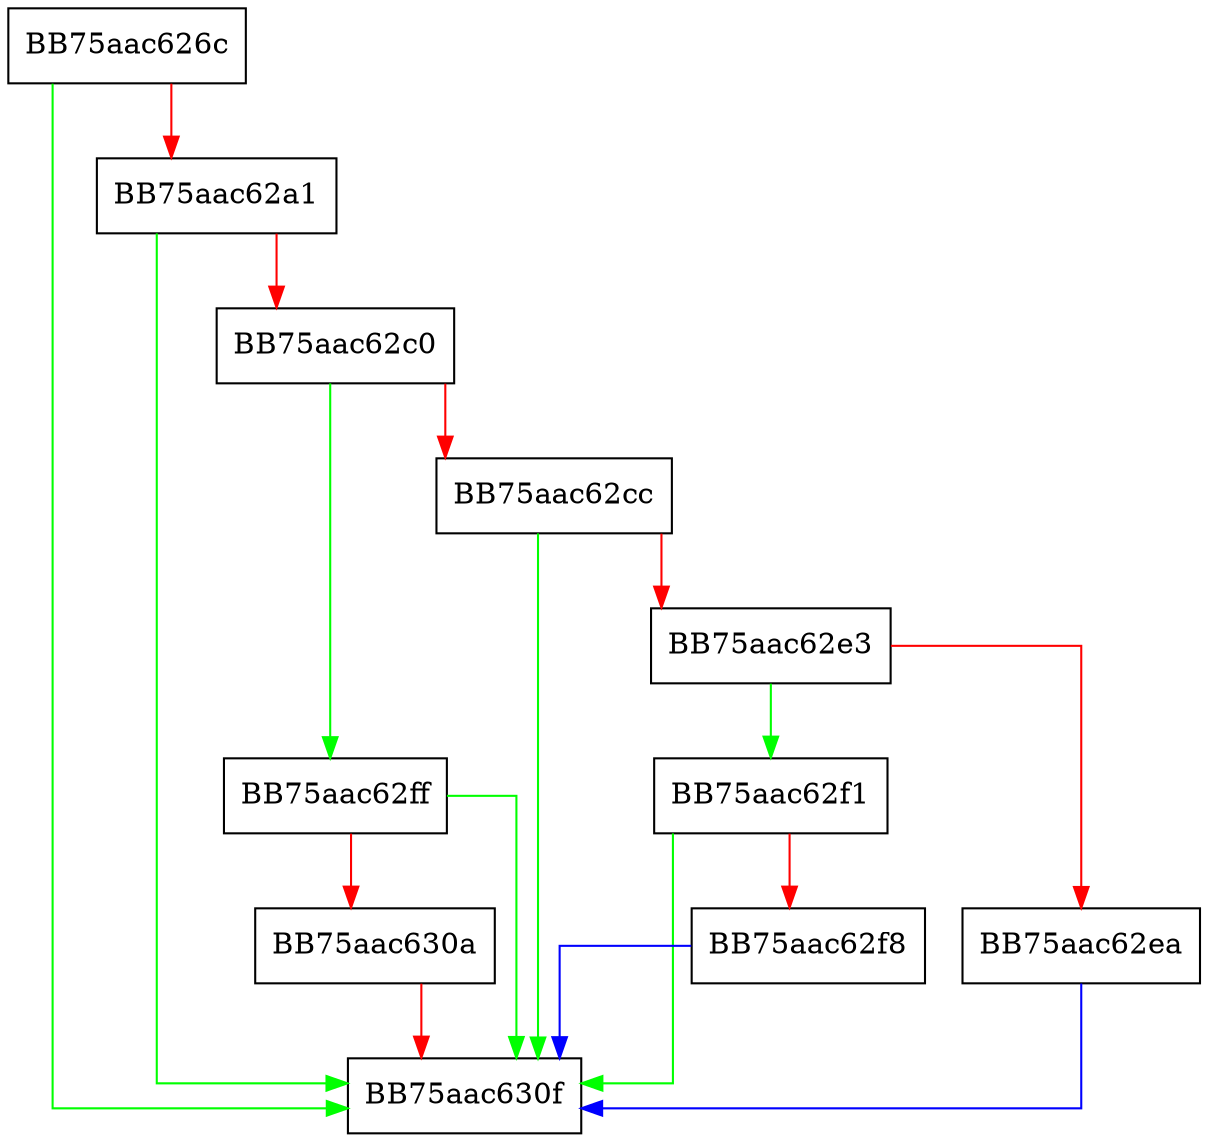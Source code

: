digraph GetLength {
  node [shape="box"];
  graph [splines=ortho];
  BB75aac626c -> BB75aac630f [color="green"];
  BB75aac626c -> BB75aac62a1 [color="red"];
  BB75aac62a1 -> BB75aac630f [color="green"];
  BB75aac62a1 -> BB75aac62c0 [color="red"];
  BB75aac62c0 -> BB75aac62ff [color="green"];
  BB75aac62c0 -> BB75aac62cc [color="red"];
  BB75aac62cc -> BB75aac630f [color="green"];
  BB75aac62cc -> BB75aac62e3 [color="red"];
  BB75aac62e3 -> BB75aac62f1 [color="green"];
  BB75aac62e3 -> BB75aac62ea [color="red"];
  BB75aac62ea -> BB75aac630f [color="blue"];
  BB75aac62f1 -> BB75aac630f [color="green"];
  BB75aac62f1 -> BB75aac62f8 [color="red"];
  BB75aac62f8 -> BB75aac630f [color="blue"];
  BB75aac62ff -> BB75aac630f [color="green"];
  BB75aac62ff -> BB75aac630a [color="red"];
  BB75aac630a -> BB75aac630f [color="red"];
}